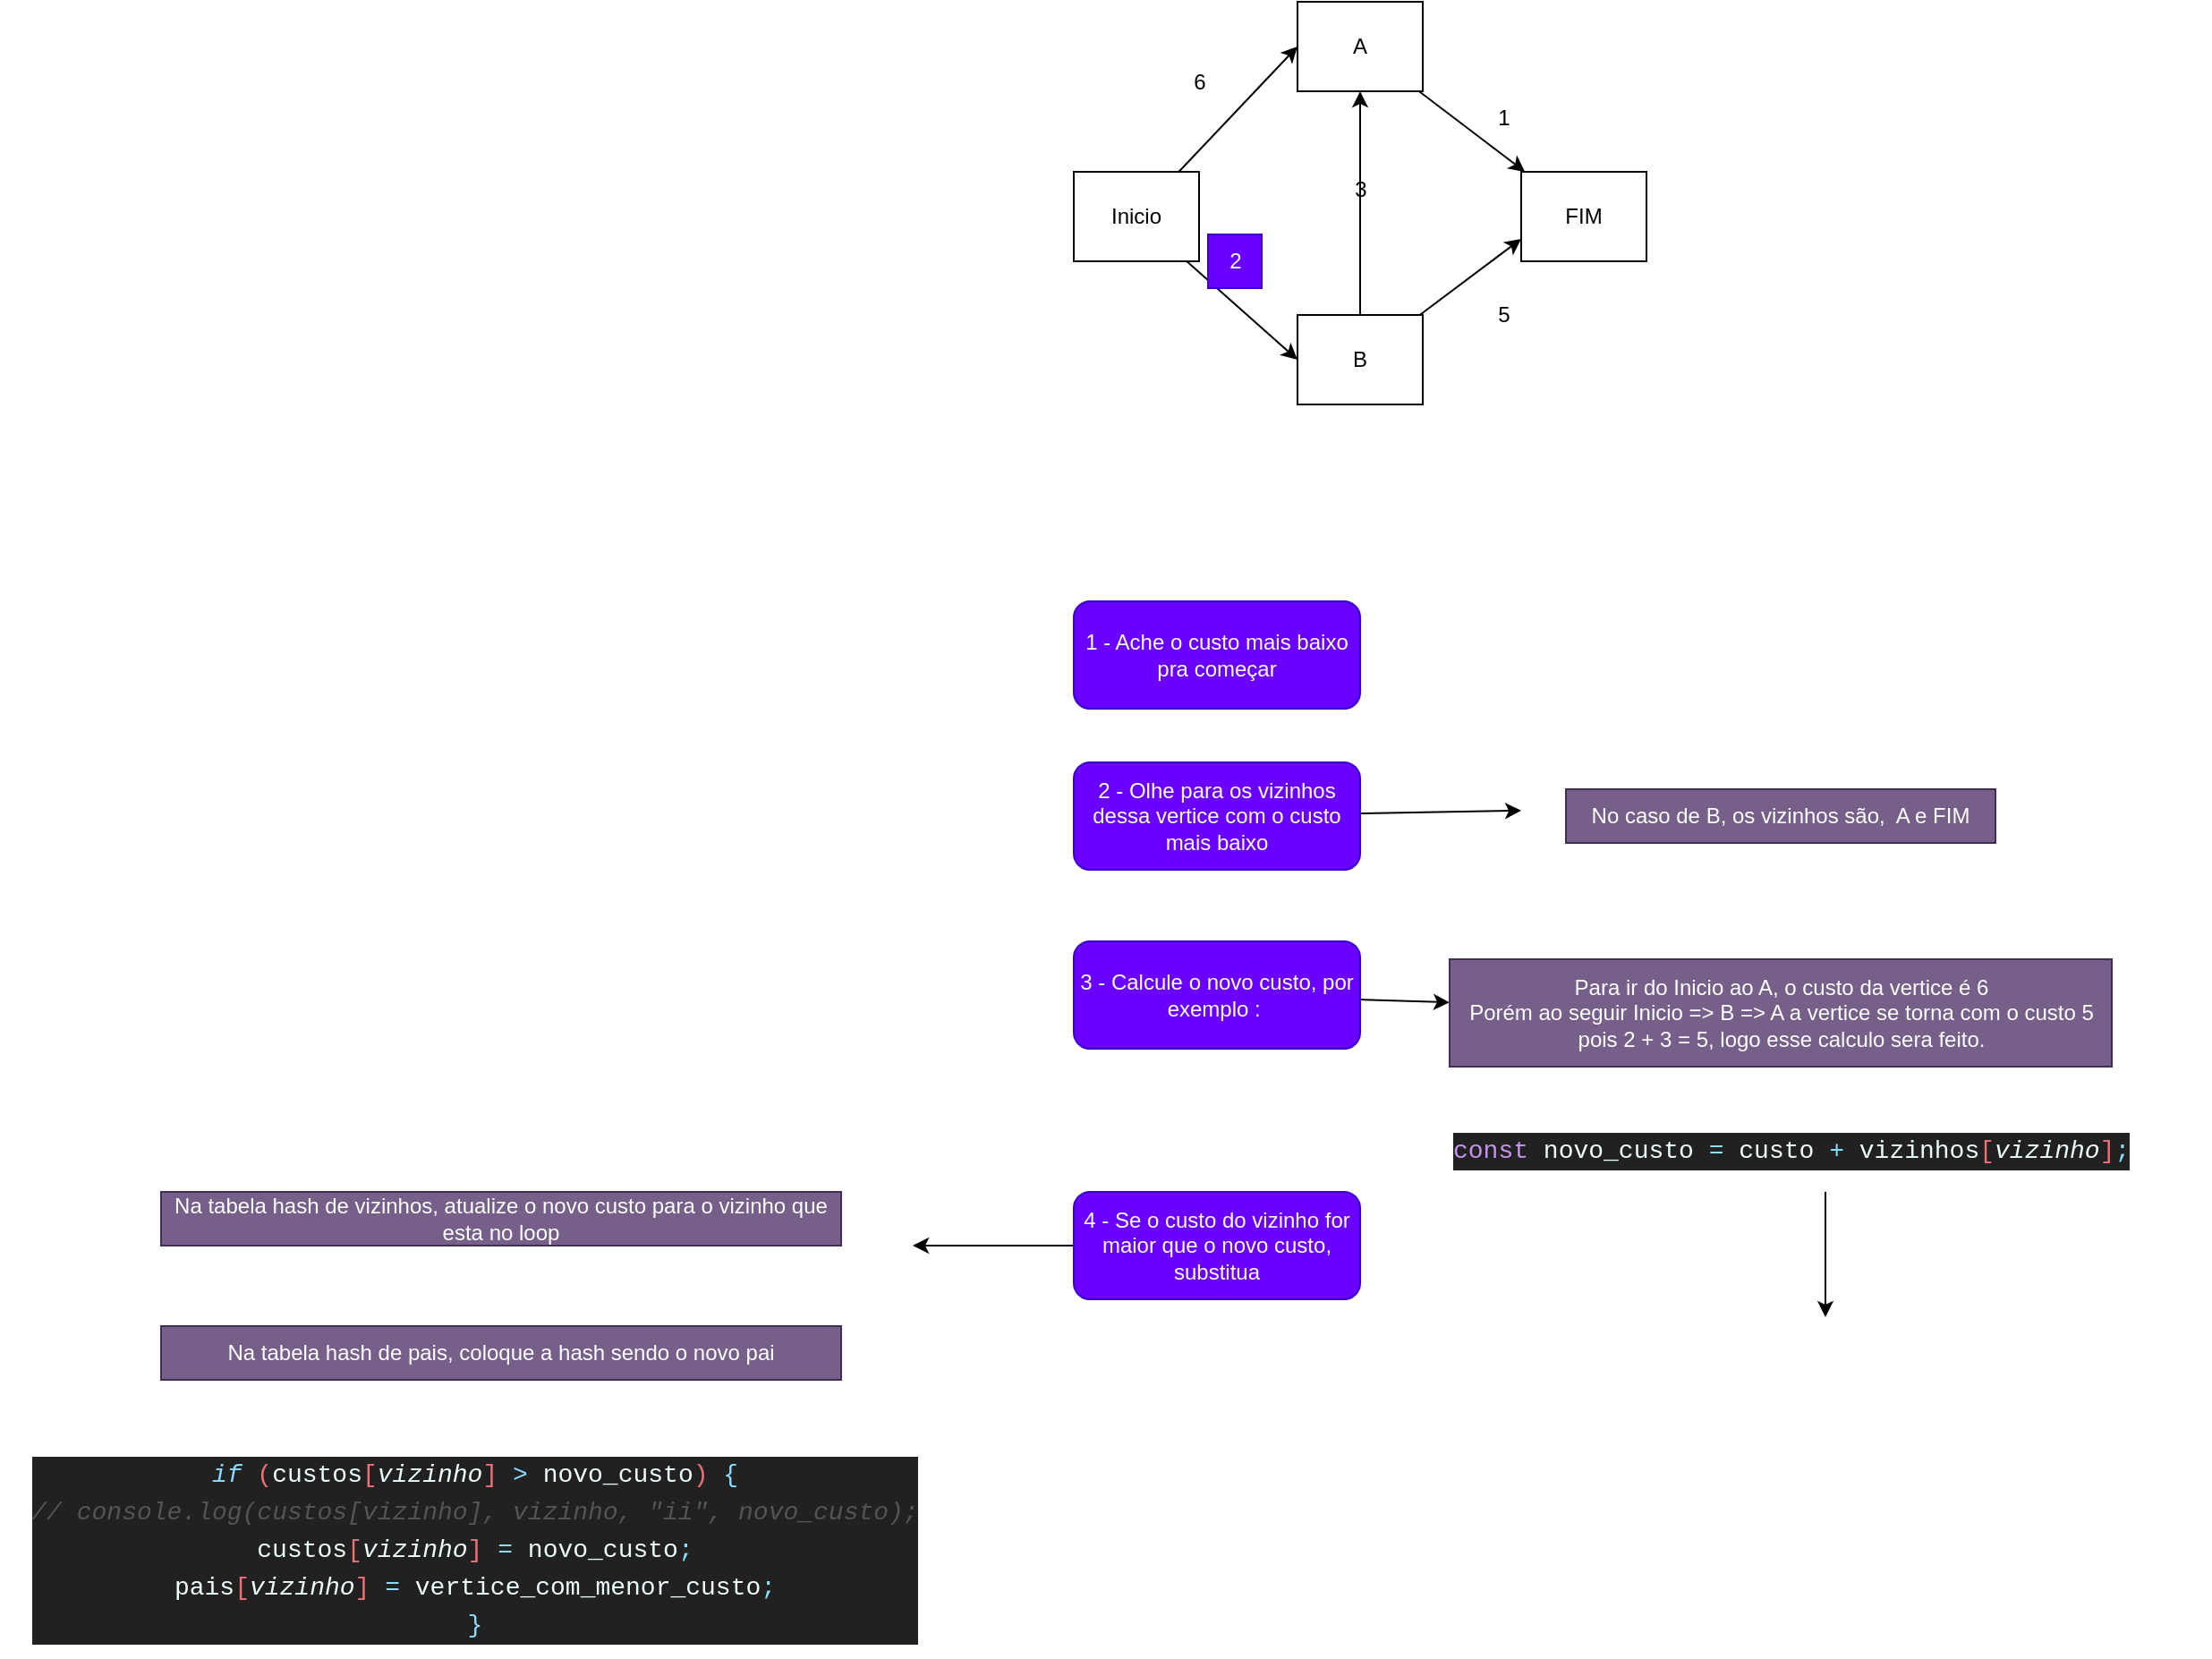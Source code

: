 <mxfile>
    <diagram id="S_dY8mxjCIHgeWzkFXoU" name="Page-1">
        <mxGraphModel dx="1419" dy="1078" grid="1" gridSize="10" guides="1" tooltips="1" connect="1" arrows="1" fold="1" page="1" pageScale="1" pageWidth="827" pageHeight="1169" math="0" shadow="0">
            <root>
                <mxCell id="0"/>
                <mxCell id="1" parent="0"/>
                <mxCell id="6" style="edgeStyle=none;html=1;entryX=0;entryY=0.5;entryDx=0;entryDy=0;" parent="1" source="2" target="3" edge="1">
                    <mxGeometry relative="1" as="geometry"/>
                </mxCell>
                <mxCell id="7" style="edgeStyle=none;html=1;entryX=0;entryY=0.5;entryDx=0;entryDy=0;" parent="1" source="2" target="4" edge="1">
                    <mxGeometry relative="1" as="geometry"/>
                </mxCell>
                <mxCell id="2" value="Inicio" style="whiteSpace=wrap;html=1;" parent="1" vertex="1">
                    <mxGeometry x="70" y="250" width="70" height="50" as="geometry"/>
                </mxCell>
                <mxCell id="8" style="edgeStyle=none;html=1;" parent="1" source="3" target="5" edge="1">
                    <mxGeometry relative="1" as="geometry"/>
                </mxCell>
                <mxCell id="3" value="A" style="whiteSpace=wrap;html=1;" parent="1" vertex="1">
                    <mxGeometry x="195" y="155" width="70" height="50" as="geometry"/>
                </mxCell>
                <mxCell id="9" style="edgeStyle=none;html=1;entryX=0;entryY=0.75;entryDx=0;entryDy=0;" parent="1" source="4" target="5" edge="1">
                    <mxGeometry relative="1" as="geometry"/>
                </mxCell>
                <mxCell id="10" style="edgeStyle=none;html=1;entryX=0.5;entryY=1;entryDx=0;entryDy=0;" parent="1" source="4" target="3" edge="1">
                    <mxGeometry relative="1" as="geometry"/>
                </mxCell>
                <mxCell id="4" value="B" style="whiteSpace=wrap;html=1;" parent="1" vertex="1">
                    <mxGeometry x="195" y="330" width="70" height="50" as="geometry"/>
                </mxCell>
                <mxCell id="5" value="FIM" style="whiteSpace=wrap;html=1;" parent="1" vertex="1">
                    <mxGeometry x="320" y="250" width="70" height="50" as="geometry"/>
                </mxCell>
                <mxCell id="11" value="2" style="text;html=1;align=center;verticalAlign=middle;resizable=0;points=[];autosize=1;strokeColor=#3700CC;fillColor=#6a00ff;fontColor=#ffffff;" parent="1" vertex="1">
                    <mxGeometry x="145" y="285" width="30" height="30" as="geometry"/>
                </mxCell>
                <mxCell id="12" value="6" style="text;html=1;align=center;verticalAlign=middle;resizable=0;points=[];autosize=1;strokeColor=none;fillColor=none;" parent="1" vertex="1">
                    <mxGeometry x="125" y="185" width="30" height="30" as="geometry"/>
                </mxCell>
                <mxCell id="13" value="3" style="text;html=1;align=center;verticalAlign=middle;resizable=0;points=[];autosize=1;strokeColor=none;fillColor=none;" parent="1" vertex="1">
                    <mxGeometry x="215" y="245" width="30" height="30" as="geometry"/>
                </mxCell>
                <mxCell id="14" value="1" style="text;html=1;align=center;verticalAlign=middle;resizable=0;points=[];autosize=1;strokeColor=none;fillColor=none;" parent="1" vertex="1">
                    <mxGeometry x="295" y="205" width="30" height="30" as="geometry"/>
                </mxCell>
                <mxCell id="15" value="5" style="text;html=1;align=center;verticalAlign=middle;resizable=0;points=[];autosize=1;strokeColor=none;fillColor=none;" parent="1" vertex="1">
                    <mxGeometry x="295" y="315" width="30" height="30" as="geometry"/>
                </mxCell>
                <mxCell id="17" value="1 - Ache o custo mais baixo pra começar" style="rounded=1;whiteSpace=wrap;html=1;fillColor=#6a00ff;fontColor=#ffffff;strokeColor=#3700CC;" vertex="1" parent="1">
                    <mxGeometry x="70" y="490" width="160" height="60" as="geometry"/>
                </mxCell>
                <mxCell id="21" style="edgeStyle=none;html=1;fontColor=#000000;" edge="1" parent="1" source="18">
                    <mxGeometry relative="1" as="geometry">
                        <mxPoint x="320.063" y="606.908" as="targetPoint"/>
                    </mxGeometry>
                </mxCell>
                <mxCell id="18" value="2 - Olhe para os vizinhos dessa vertice com o custo mais baixo" style="rounded=1;whiteSpace=wrap;html=1;fillColor=#6a00ff;fontColor=#ffffff;strokeColor=#3700CC;" vertex="1" parent="1">
                    <mxGeometry x="70" y="580" width="160" height="60" as="geometry"/>
                </mxCell>
                <mxCell id="25" style="edgeStyle=none;html=1;fontColor=#FFFFFF;" edge="1" parent="1" source="22" target="24">
                    <mxGeometry relative="1" as="geometry"/>
                </mxCell>
                <mxCell id="22" value="3 - Calcule o novo custo, por exemplo :&amp;nbsp;" style="rounded=1;whiteSpace=wrap;html=1;fillColor=#6a00ff;fontColor=#ffffff;strokeColor=#3700CC;" vertex="1" parent="1">
                    <mxGeometry x="70" y="680" width="160" height="60" as="geometry"/>
                </mxCell>
                <mxCell id="24" value="Para ir do Inicio ao A, o custo da vertice é 6&lt;br&gt;Porém ao seguir Inicio =&amp;gt; B =&amp;gt; A a vertice se torna com o custo 5&lt;br&gt;pois 2 + 3 = 5, logo esse calculo sera feito." style="text;html=1;align=center;verticalAlign=middle;resizable=0;points=[];autosize=1;strokeColor=#432D57;fillColor=#76608a;fontColor=#ffffff;" vertex="1" parent="1">
                    <mxGeometry x="280" y="690" width="370" height="60" as="geometry"/>
                </mxCell>
                <mxCell id="27" value="No caso de B, os vizinhos são,&amp;nbsp; A e FIM" style="text;html=1;strokeColor=#432D57;fillColor=#76608a;align=center;verticalAlign=middle;whiteSpace=wrap;rounded=0;fontColor=#ffffff;" vertex="1" parent="1">
                    <mxGeometry x="345" y="595" width="240" height="30" as="geometry"/>
                </mxCell>
                <mxCell id="30" style="edgeStyle=none;html=1;fontColor=#FFFFFF;" edge="1" parent="1" source="28">
                    <mxGeometry relative="1" as="geometry">
                        <mxPoint x="490" y="890" as="targetPoint"/>
                    </mxGeometry>
                </mxCell>
                <mxCell id="28" value="&lt;meta charset=&quot;utf-8&quot;&gt;&lt;div style=&quot;color: rgb(238, 255, 255); background-color: rgb(33, 33, 33); font-family: &amp;quot;Fira Code&amp;quot;, Menlo, Monaco, &amp;quot;Courier New&amp;quot;, monospace; font-weight: normal; font-size: 14px; line-height: 21px;&quot;&gt;&lt;div&gt;&lt;span style=&quot;color: #c792ea;&quot;&gt;const&lt;/span&gt;&lt;span style=&quot;color: #f07178;&quot;&gt; &lt;/span&gt;&lt;span style=&quot;color: #eeffff;&quot;&gt;novo_custo&lt;/span&gt;&lt;span style=&quot;color: #f07178;&quot;&gt; &lt;/span&gt;&lt;span style=&quot;color: #89ddff;&quot;&gt;=&lt;/span&gt;&lt;span style=&quot;color: #f07178;&quot;&gt; &lt;/span&gt;&lt;span style=&quot;color: #eeffff;&quot;&gt;custo&lt;/span&gt;&lt;span style=&quot;color: #f07178;&quot;&gt; &lt;/span&gt;&lt;span style=&quot;color: #89ddff;&quot;&gt;+&lt;/span&gt;&lt;span style=&quot;color: #f07178;&quot;&gt; &lt;/span&gt;&lt;span style=&quot;color: #eeffff;&quot;&gt;vizinhos&lt;/span&gt;&lt;span style=&quot;color: #f07178;&quot;&gt;[&lt;/span&gt;&lt;span style=&quot;color: #eeffff;font-style: italic;&quot;&gt;vizinho&lt;/span&gt;&lt;span style=&quot;color: #f07178;&quot;&gt;]&lt;/span&gt;&lt;span style=&quot;color: #89ddff;&quot;&gt;;&lt;/span&gt;&lt;/div&gt;&lt;/div&gt;" style="text;whiteSpace=wrap;html=1;fontColor=#FFFFFF;" vertex="1" parent="1">
                    <mxGeometry x="280" y="780" width="420" height="40" as="geometry"/>
                </mxCell>
                <mxCell id="31" value="Custo = 2, pois o menor custo é B, que seria 2" style="text;html=1;align=center;verticalAlign=middle;resizable=0;points=[];autosize=1;strokeColor=none;fillColor=none;fontColor=#FFFFFF;" vertex="1" parent="1">
                    <mxGeometry x="355" y="895" width="270" height="30" as="geometry"/>
                </mxCell>
                <mxCell id="32" value="Vizinho = 3, pois na primeira iteração o vizinho é A, que vale 3" style="text;html=1;align=center;verticalAlign=middle;resizable=0;points=[];autosize=1;strokeColor=none;fillColor=none;fontColor=#FFFFFF;" vertex="1" parent="1">
                    <mxGeometry x="355" y="925" width="350" height="30" as="geometry"/>
                </mxCell>
                <mxCell id="36" style="edgeStyle=none;html=1;fontColor=#FFFFFF;" edge="1" parent="1" source="35">
                    <mxGeometry relative="1" as="geometry">
                        <mxPoint x="-20" y="850" as="targetPoint"/>
                    </mxGeometry>
                </mxCell>
                <mxCell id="35" value="4 - Se o custo do vizinho for maior que o novo custo, substitua" style="rounded=1;whiteSpace=wrap;html=1;fillColor=#6a00ff;fontColor=#ffffff;strokeColor=#3700CC;" vertex="1" parent="1">
                    <mxGeometry x="70" y="820" width="160" height="60" as="geometry"/>
                </mxCell>
                <mxCell id="38" value="Na tabela hash de vizinhos, atualize o novo custo para o vizinho que esta no loop" style="text;html=1;strokeColor=#432D57;fillColor=#76608a;align=center;verticalAlign=middle;whiteSpace=wrap;rounded=0;fontColor=#ffffff;" vertex="1" parent="1">
                    <mxGeometry x="-440" y="820" width="380" height="30" as="geometry"/>
                </mxCell>
                <mxCell id="39" value="Na tabela hash de pais, coloque a hash sendo o novo pai" style="text;html=1;strokeColor=#432D57;fillColor=#76608a;align=center;verticalAlign=middle;whiteSpace=wrap;rounded=0;fontColor=#ffffff;" vertex="1" parent="1">
                    <mxGeometry x="-440" y="895" width="380" height="30" as="geometry"/>
                </mxCell>
                <mxCell id="40" value="&lt;div style=&quot;color: rgb(238, 255, 255); background-color: rgb(33, 33, 33); font-family: &amp;quot;Fira Code&amp;quot;, Menlo, Monaco, &amp;quot;Courier New&amp;quot;, monospace; font-size: 14px; line-height: 21px;&quot;&gt;&lt;div&gt;&lt;span style=&quot;color: #89ddff;font-style: italic;&quot;&gt;if&lt;/span&gt;&lt;span style=&quot;color: #f07178;&quot;&gt; (&lt;/span&gt;custos&lt;span style=&quot;color: #f07178;&quot;&gt;[&lt;/span&gt;&lt;span style=&quot;font-style: italic;&quot;&gt;vizinho&lt;/span&gt;&lt;span style=&quot;color: #f07178;&quot;&gt;] &lt;/span&gt;&lt;span style=&quot;color: #89ddff;&quot;&gt;&amp;gt;&lt;/span&gt;&lt;span style=&quot;color: #f07178;&quot;&gt; &lt;/span&gt;novo_custo&lt;span style=&quot;color: #f07178;&quot;&gt;) &lt;/span&gt;&lt;span style=&quot;color: #89ddff;&quot;&gt;{&lt;/span&gt;&lt;/div&gt;&lt;div&gt;&lt;span style=&quot;color: #89ddff;&quot;&gt;      &lt;/span&gt;&lt;span style=&quot;color: #545454;font-style: italic;&quot;&gt;//   console.log(custos[vizinho], vizinho, &quot;ii&quot;, novo_custo);&lt;/span&gt;&lt;/div&gt;&lt;div&gt;&lt;span style=&quot;color: #f07178;&quot;&gt;      &lt;/span&gt;custos&lt;span style=&quot;color: #f07178;&quot;&gt;[&lt;/span&gt;&lt;span style=&quot;font-style: italic;&quot;&gt;vizinho&lt;/span&gt;&lt;span style=&quot;color: #f07178;&quot;&gt;] &lt;/span&gt;&lt;span style=&quot;color: #89ddff;&quot;&gt;=&lt;/span&gt;&lt;span style=&quot;color: #f07178;&quot;&gt; &lt;/span&gt;novo_custo&lt;span style=&quot;color: #89ddff;&quot;&gt;;&lt;/span&gt;&lt;/div&gt;&lt;div&gt;&lt;span style=&quot;color: #f07178;&quot;&gt;      &lt;/span&gt;pais&lt;span style=&quot;color: #f07178;&quot;&gt;[&lt;/span&gt;&lt;span style=&quot;font-style: italic;&quot;&gt;vizinho&lt;/span&gt;&lt;span style=&quot;color: #f07178;&quot;&gt;] &lt;/span&gt;&lt;span style=&quot;color: #89ddff;&quot;&gt;=&lt;/span&gt;&lt;span style=&quot;color: #f07178;&quot;&gt; &lt;/span&gt;vertice_com_menor_custo&lt;span style=&quot;color: #89ddff;&quot;&gt;;&lt;/span&gt;&lt;/div&gt;&lt;div&gt;&lt;span style=&quot;color: #f07178;&quot;&gt;    &lt;/span&gt;&lt;span style=&quot;color: #89ddff;&quot;&gt;}&lt;/span&gt;&lt;/div&gt;&lt;/div&gt;" style="text;html=1;align=center;verticalAlign=middle;resizable=0;points=[];autosize=1;strokeColor=none;fillColor=none;fontColor=#FFFFFF;" vertex="1" parent="1">
                    <mxGeometry x="-530" y="960" width="530" height="120" as="geometry"/>
                </mxCell>
            </root>
        </mxGraphModel>
    </diagram>
</mxfile>